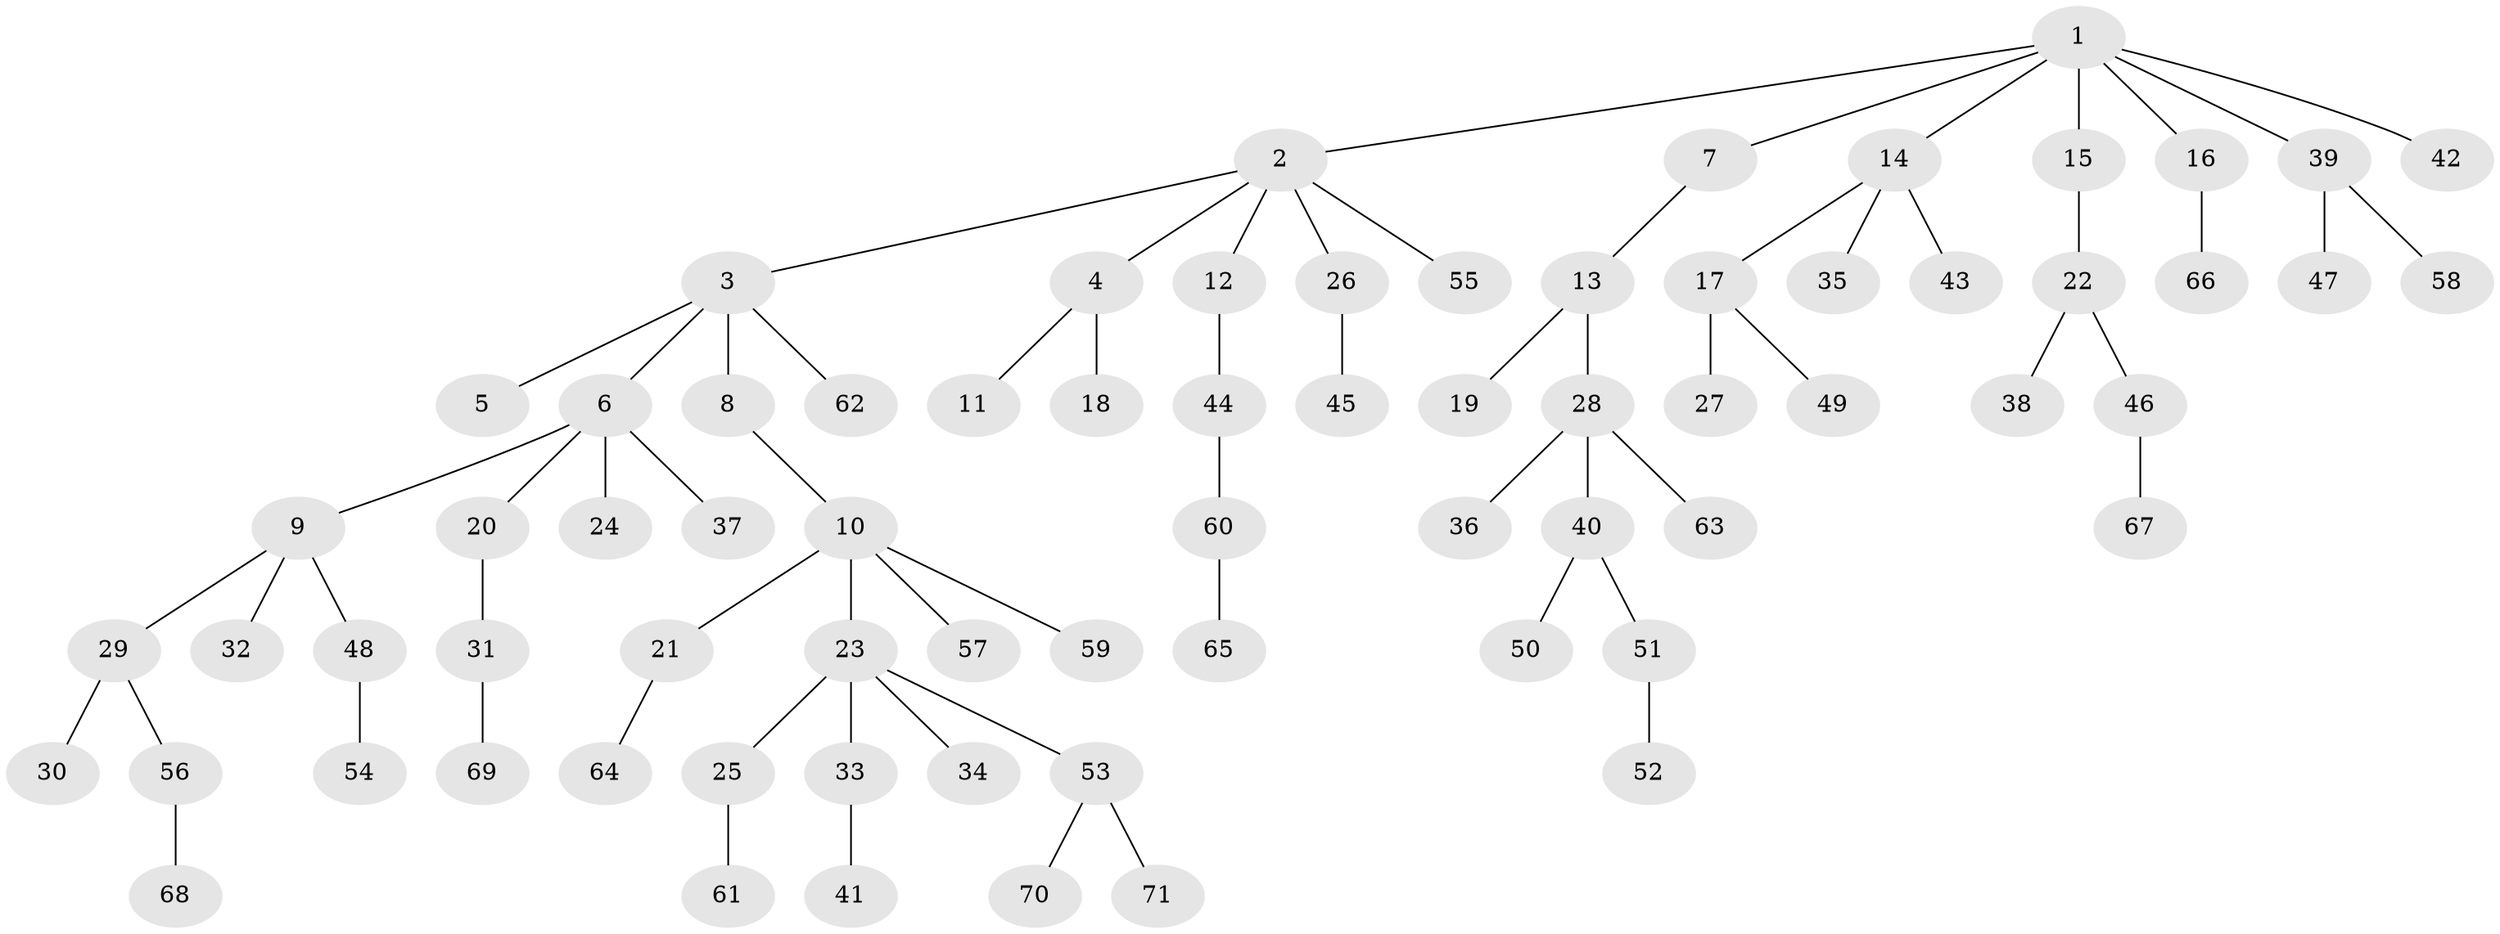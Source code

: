 // Generated by graph-tools (version 1.1) at 2025/26/03/09/25 03:26:24]
// undirected, 71 vertices, 70 edges
graph export_dot {
graph [start="1"]
  node [color=gray90,style=filled];
  1;
  2;
  3;
  4;
  5;
  6;
  7;
  8;
  9;
  10;
  11;
  12;
  13;
  14;
  15;
  16;
  17;
  18;
  19;
  20;
  21;
  22;
  23;
  24;
  25;
  26;
  27;
  28;
  29;
  30;
  31;
  32;
  33;
  34;
  35;
  36;
  37;
  38;
  39;
  40;
  41;
  42;
  43;
  44;
  45;
  46;
  47;
  48;
  49;
  50;
  51;
  52;
  53;
  54;
  55;
  56;
  57;
  58;
  59;
  60;
  61;
  62;
  63;
  64;
  65;
  66;
  67;
  68;
  69;
  70;
  71;
  1 -- 2;
  1 -- 7;
  1 -- 14;
  1 -- 15;
  1 -- 16;
  1 -- 39;
  1 -- 42;
  2 -- 3;
  2 -- 4;
  2 -- 12;
  2 -- 26;
  2 -- 55;
  3 -- 5;
  3 -- 6;
  3 -- 8;
  3 -- 62;
  4 -- 11;
  4 -- 18;
  6 -- 9;
  6 -- 20;
  6 -- 24;
  6 -- 37;
  7 -- 13;
  8 -- 10;
  9 -- 29;
  9 -- 32;
  9 -- 48;
  10 -- 21;
  10 -- 23;
  10 -- 57;
  10 -- 59;
  12 -- 44;
  13 -- 19;
  13 -- 28;
  14 -- 17;
  14 -- 35;
  14 -- 43;
  15 -- 22;
  16 -- 66;
  17 -- 27;
  17 -- 49;
  20 -- 31;
  21 -- 64;
  22 -- 38;
  22 -- 46;
  23 -- 25;
  23 -- 33;
  23 -- 34;
  23 -- 53;
  25 -- 61;
  26 -- 45;
  28 -- 36;
  28 -- 40;
  28 -- 63;
  29 -- 30;
  29 -- 56;
  31 -- 69;
  33 -- 41;
  39 -- 47;
  39 -- 58;
  40 -- 50;
  40 -- 51;
  44 -- 60;
  46 -- 67;
  48 -- 54;
  51 -- 52;
  53 -- 70;
  53 -- 71;
  56 -- 68;
  60 -- 65;
}
